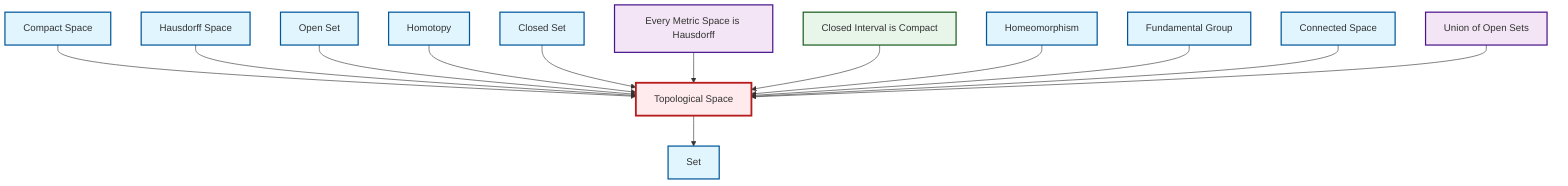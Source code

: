 graph TD
    classDef definition fill:#e1f5fe,stroke:#01579b,stroke-width:2px
    classDef theorem fill:#f3e5f5,stroke:#4a148c,stroke-width:2px
    classDef axiom fill:#fff3e0,stroke:#e65100,stroke-width:2px
    classDef example fill:#e8f5e9,stroke:#1b5e20,stroke-width:2px
    classDef current fill:#ffebee,stroke:#b71c1c,stroke-width:3px
    def-homeomorphism["Homeomorphism"]:::definition
    def-set["Set"]:::definition
    thm-union-open-sets["Union of Open Sets"]:::theorem
    def-homotopy["Homotopy"]:::definition
    def-open-set["Open Set"]:::definition
    def-compact["Compact Space"]:::definition
    def-connected["Connected Space"]:::definition
    def-closed-set["Closed Set"]:::definition
    ex-closed-interval-compact["Closed Interval is Compact"]:::example
    thm-metric-hausdorff["Every Metric Space is Hausdorff"]:::theorem
    def-hausdorff["Hausdorff Space"]:::definition
    def-fundamental-group["Fundamental Group"]:::definition
    def-topological-space["Topological Space"]:::definition
    def-compact --> def-topological-space
    def-hausdorff --> def-topological-space
    def-topological-space --> def-set
    def-open-set --> def-topological-space
    def-homotopy --> def-topological-space
    def-closed-set --> def-topological-space
    thm-metric-hausdorff --> def-topological-space
    ex-closed-interval-compact --> def-topological-space
    def-homeomorphism --> def-topological-space
    def-fundamental-group --> def-topological-space
    def-connected --> def-topological-space
    thm-union-open-sets --> def-topological-space
    class def-topological-space current